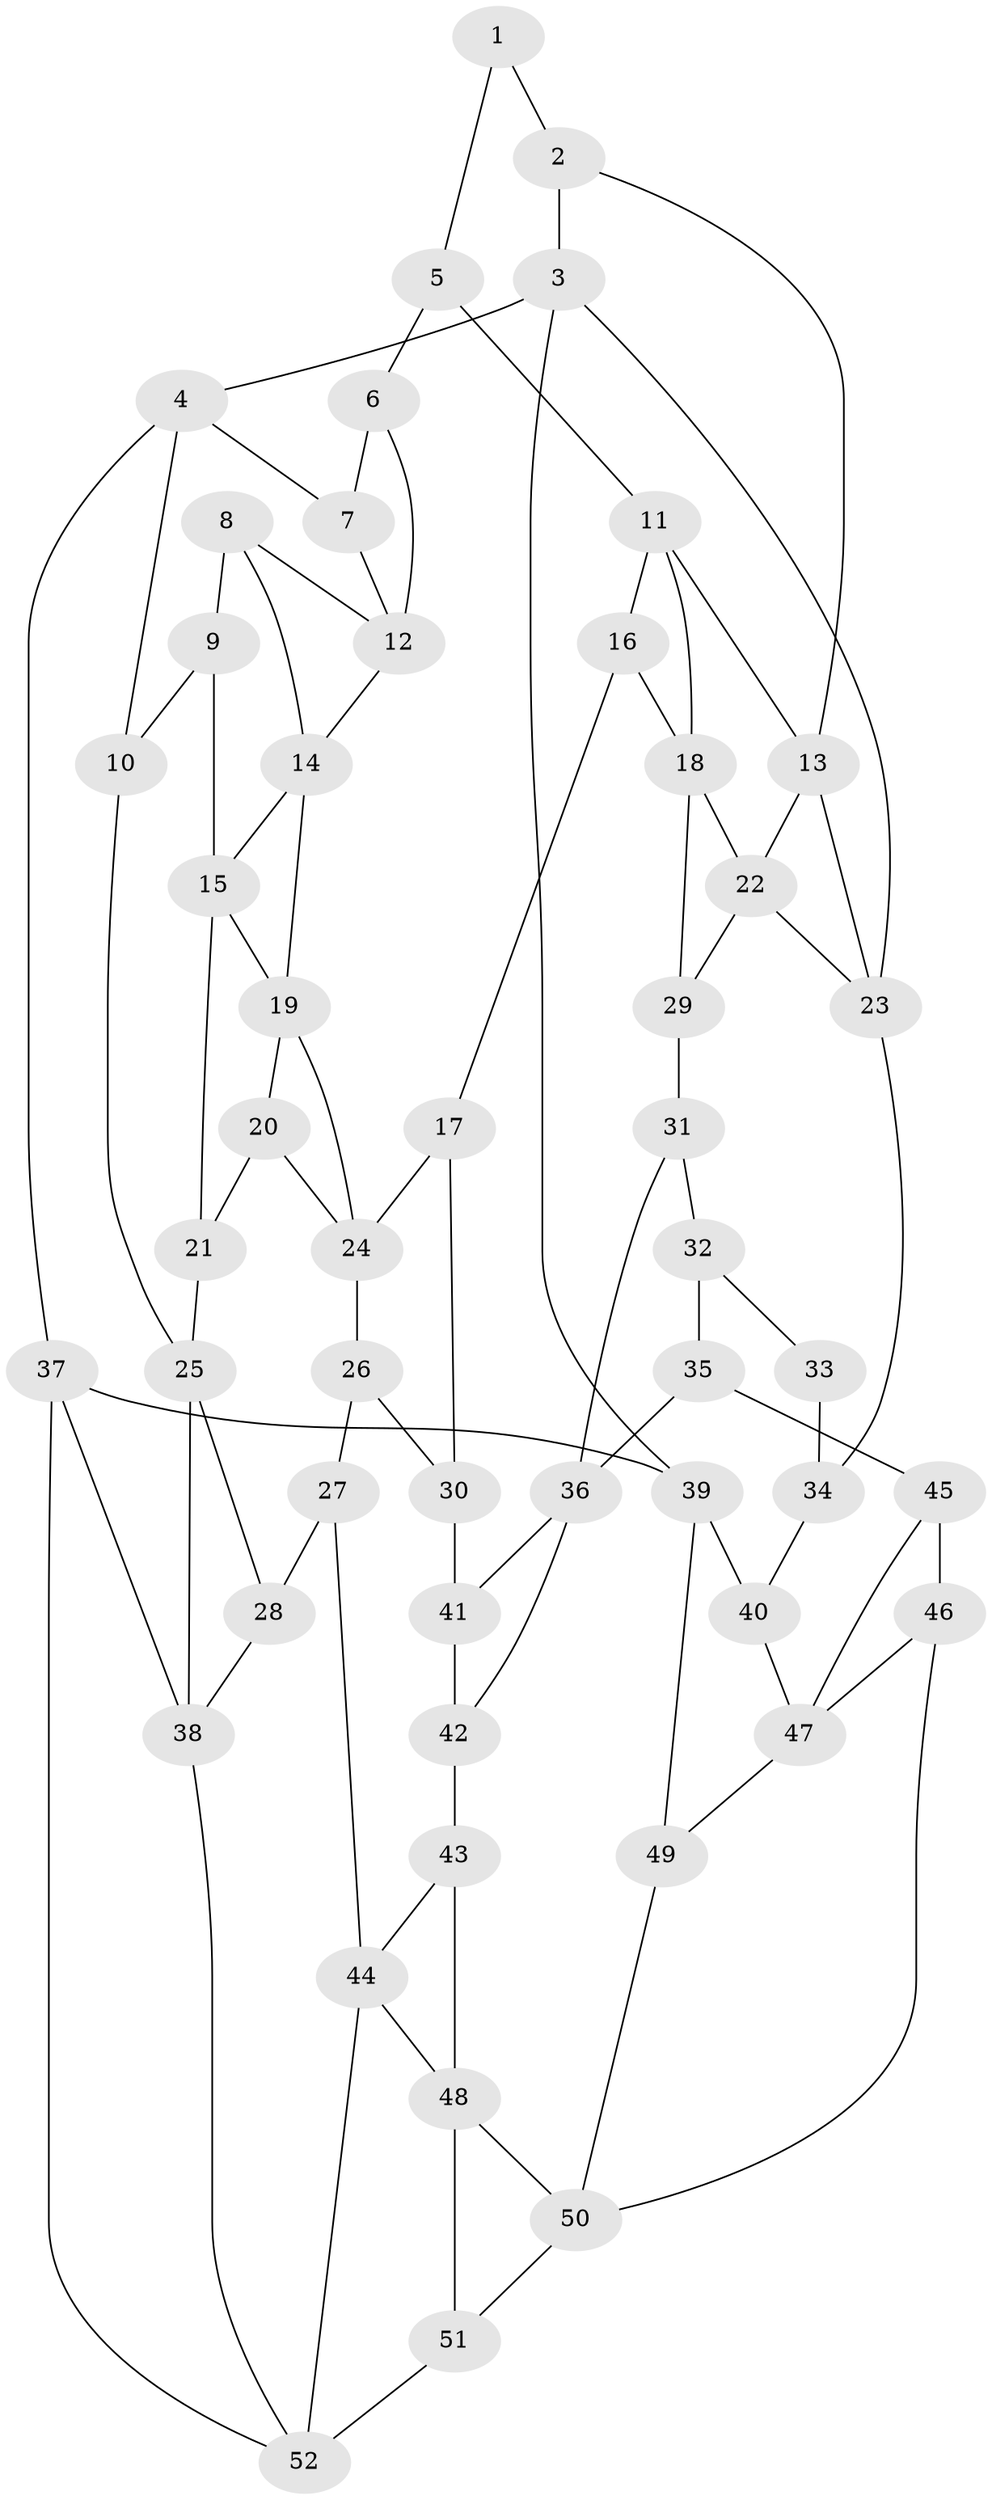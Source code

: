 // original degree distribution, {3: 0.04054054054054054, 4: 0.22972972972972974, 5: 0.5, 6: 0.22972972972972974}
// Generated by graph-tools (version 1.1) at 2025/38/03/04/25 23:38:30]
// undirected, 52 vertices, 88 edges
graph export_dot {
  node [color=gray90,style=filled];
  1;
  2;
  3;
  4;
  5;
  6;
  7;
  8;
  9;
  10;
  11;
  12;
  13;
  14;
  15;
  16;
  17;
  18;
  19;
  20;
  21;
  22;
  23;
  24;
  25;
  26;
  27;
  28;
  29;
  30;
  31;
  32;
  33;
  34;
  35;
  36;
  37;
  38;
  39;
  40;
  41;
  42;
  43;
  44;
  45;
  46;
  47;
  48;
  49;
  50;
  51;
  52;
  1 -- 2 [weight=1.0];
  1 -- 5 [weight=1.0];
  2 -- 3 [weight=1.0];
  2 -- 13 [weight=1.0];
  3 -- 4 [weight=1.0];
  3 -- 23 [weight=1.0];
  3 -- 39 [weight=1.0];
  4 -- 7 [weight=1.0];
  4 -- 10 [weight=1.0];
  4 -- 37 [weight=1.0];
  5 -- 6 [weight=1.0];
  5 -- 11 [weight=1.0];
  6 -- 7 [weight=1.0];
  6 -- 12 [weight=1.0];
  7 -- 12 [weight=1.0];
  8 -- 9 [weight=1.0];
  8 -- 12 [weight=1.0];
  8 -- 14 [weight=1.0];
  9 -- 10 [weight=1.0];
  9 -- 15 [weight=1.0];
  10 -- 25 [weight=1.0];
  11 -- 13 [weight=1.0];
  11 -- 16 [weight=1.0];
  11 -- 18 [weight=1.0];
  12 -- 14 [weight=1.0];
  13 -- 22 [weight=1.0];
  13 -- 23 [weight=1.0];
  14 -- 15 [weight=1.0];
  14 -- 19 [weight=1.0];
  15 -- 19 [weight=1.0];
  15 -- 21 [weight=1.0];
  16 -- 17 [weight=1.0];
  16 -- 18 [weight=1.0];
  17 -- 24 [weight=1.0];
  17 -- 30 [weight=1.0];
  18 -- 22 [weight=1.0];
  18 -- 29 [weight=1.0];
  19 -- 20 [weight=1.0];
  19 -- 24 [weight=1.0];
  20 -- 21 [weight=1.0];
  20 -- 24 [weight=1.0];
  21 -- 25 [weight=1.0];
  22 -- 23 [weight=1.0];
  22 -- 29 [weight=1.0];
  23 -- 34 [weight=1.0];
  24 -- 26 [weight=1.0];
  25 -- 28 [weight=1.0];
  25 -- 38 [weight=1.0];
  26 -- 27 [weight=1.0];
  26 -- 30 [weight=1.0];
  27 -- 28 [weight=1.0];
  27 -- 44 [weight=1.0];
  28 -- 38 [weight=1.0];
  29 -- 31 [weight=1.0];
  30 -- 41 [weight=2.0];
  31 -- 32 [weight=1.0];
  31 -- 36 [weight=1.0];
  32 -- 33 [weight=1.0];
  32 -- 35 [weight=1.0];
  33 -- 34 [weight=1.0];
  34 -- 40 [weight=1.0];
  35 -- 36 [weight=1.0];
  35 -- 45 [weight=1.0];
  36 -- 41 [weight=1.0];
  36 -- 42 [weight=1.0];
  37 -- 38 [weight=1.0];
  37 -- 39 [weight=1.0];
  37 -- 52 [weight=1.0];
  38 -- 52 [weight=1.0];
  39 -- 40 [weight=1.0];
  39 -- 49 [weight=1.0];
  40 -- 47 [weight=1.0];
  41 -- 42 [weight=1.0];
  42 -- 43 [weight=1.0];
  43 -- 44 [weight=1.0];
  43 -- 48 [weight=1.0];
  44 -- 48 [weight=1.0];
  44 -- 52 [weight=1.0];
  45 -- 46 [weight=1.0];
  45 -- 47 [weight=1.0];
  46 -- 47 [weight=1.0];
  46 -- 50 [weight=1.0];
  47 -- 49 [weight=1.0];
  48 -- 50 [weight=1.0];
  48 -- 51 [weight=1.0];
  49 -- 50 [weight=1.0];
  50 -- 51 [weight=1.0];
  51 -- 52 [weight=1.0];
}
